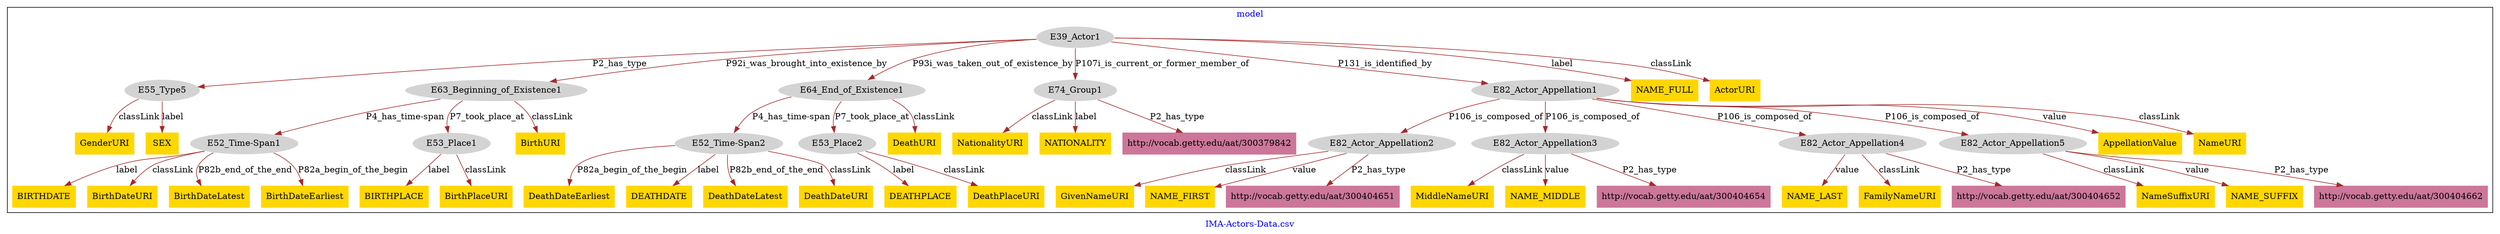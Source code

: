 digraph n0 {
fontcolor="blue"
remincross="true"
label="IMA-Actors-Data.csv"
subgraph cluster {
label="model"
n2[style="filled",color="white",fillcolor="lightgray",label="E39_Actor1"];
n3[style="filled",color="white",fillcolor="lightgray",label="E55_Type5"];
n4[style="filled",color="white",fillcolor="lightgray",label="E63_Beginning_of_Existence1"];
n5[style="filled",color="white",fillcolor="lightgray",label="E64_End_of_Existence1"];
n6[style="filled",color="white",fillcolor="lightgray",label="E74_Group1"];
n7[style="filled",color="white",fillcolor="lightgray",label="E82_Actor_Appellation1"];
n8[style="filled",color="white",fillcolor="lightgray",label="E52_Time-Span1"];
n9[style="filled",color="white",fillcolor="lightgray",label="E53_Place1"];
n10[style="filled",color="white",fillcolor="lightgray",label="E52_Time-Span2"];
n11[style="filled",color="white",fillcolor="lightgray",label="E53_Place2"];
n12[style="filled",color="white",fillcolor="lightgray",label="E82_Actor_Appellation2"];
n13[style="filled",color="white",fillcolor="lightgray",label="E82_Actor_Appellation3"];
n14[style="filled",color="white",fillcolor="lightgray",label="E82_Actor_Appellation4"];
n15[style="filled",color="white",fillcolor="lightgray",label="E82_Actor_Appellation5"];
n16[shape="plaintext",style="filled",fillcolor="gold",label="DeathDateEarliest"];
n17[shape="plaintext",style="filled",fillcolor="gold",label="GenderURI"];
n18[shape="plaintext",style="filled",fillcolor="gold",label="DEATHDATE"];
n19[shape="plaintext",style="filled",fillcolor="gold",label="BIRTHPLACE"];
n20[shape="plaintext",style="filled",fillcolor="gold",label="BIRTHDATE"];
n21[shape="plaintext",style="filled",fillcolor="gold",label="MiddleNameURI"];
n22[shape="plaintext",style="filled",fillcolor="gold",label="SEX"];
n23[shape="plaintext",style="filled",fillcolor="gold",label="BirthDateURI"];
n24[shape="plaintext",style="filled",fillcolor="gold",label="NationalityURI"];
n25[shape="plaintext",style="filled",fillcolor="gold",label="BirthPlaceURI"];
n26[shape="plaintext",style="filled",fillcolor="gold",label="DEATHPLACE"];
n27[shape="plaintext",style="filled",fillcolor="gold",label="NATIONALITY"];
n28[shape="plaintext",style="filled",fillcolor="gold",label="GivenNameURI"];
n29[shape="plaintext",style="filled",fillcolor="gold",label="DeathDateLatest"];
n30[shape="plaintext",style="filled",fillcolor="gold",label="AppellationValue"];
n31[shape="plaintext",style="filled",fillcolor="gold",label="NameSuffixURI"];
n32[shape="plaintext",style="filled",fillcolor="gold",label="DeathURI"];
n33[shape="plaintext",style="filled",fillcolor="gold",label="NAME_LAST"];
n34[shape="plaintext",style="filled",fillcolor="gold",label="NAME_SUFFIX"];
n35[shape="plaintext",style="filled",fillcolor="gold",label="BirthURI"];
n36[shape="plaintext",style="filled",fillcolor="gold",label="NAME_FIRST"];
n37[shape="plaintext",style="filled",fillcolor="gold",label="NAME_MIDDLE"];
n38[shape="plaintext",style="filled",fillcolor="gold",label="NAME_FULL"];
n39[shape="plaintext",style="filled",fillcolor="gold",label="BirthDateLatest"];
n40[shape="plaintext",style="filled",fillcolor="gold",label="DeathDateURI"];
n41[shape="plaintext",style="filled",fillcolor="gold",label="BirthDateEarliest"];
n42[shape="plaintext",style="filled",fillcolor="gold",label="FamilyNameURI"];
n43[shape="plaintext",style="filled",fillcolor="gold",label="ActorURI"];
n44[shape="plaintext",style="filled",fillcolor="gold",label="DeathPlaceURI"];
n45[shape="plaintext",style="filled",fillcolor="gold",label="NameURI"];
n46[shape="plaintext",style="filled",fillcolor="#CC7799",label="http://vocab.getty.edu/aat/300404652"];
n47[shape="plaintext",style="filled",fillcolor="#CC7799",label="http://vocab.getty.edu/aat/300404651"];
n48[shape="plaintext",style="filled",fillcolor="#CC7799",label="http://vocab.getty.edu/aat/300379842"];
n49[shape="plaintext",style="filled",fillcolor="#CC7799",label="http://vocab.getty.edu/aat/300404654"];
n50[shape="plaintext",style="filled",fillcolor="#CC7799",label="http://vocab.getty.edu/aat/300404662"];
}
n2 -> n3[color="brown",fontcolor="black",label="P2_has_type"]
n2 -> n4[color="brown",fontcolor="black",label="P92i_was_brought_into_existence_by"]
n2 -> n5[color="brown",fontcolor="black",label="P93i_was_taken_out_of_existence_by"]
n2 -> n6[color="brown",fontcolor="black",label="P107i_is_current_or_former_member_of"]
n2 -> n7[color="brown",fontcolor="black",label="P131_is_identified_by"]
n4 -> n8[color="brown",fontcolor="black",label="P4_has_time-span"]
n4 -> n9[color="brown",fontcolor="black",label="P7_took_place_at"]
n5 -> n10[color="brown",fontcolor="black",label="P4_has_time-span"]
n5 -> n11[color="brown",fontcolor="black",label="P7_took_place_at"]
n7 -> n12[color="brown",fontcolor="black",label="P106_is_composed_of"]
n7 -> n13[color="brown",fontcolor="black",label="P106_is_composed_of"]
n7 -> n14[color="brown",fontcolor="black",label="P106_is_composed_of"]
n7 -> n15[color="brown",fontcolor="black",label="P106_is_composed_of"]
n10 -> n16[color="brown",fontcolor="black",label="P82a_begin_of_the_begin"]
n3 -> n17[color="brown",fontcolor="black",label="classLink"]
n10 -> n18[color="brown",fontcolor="black",label="label"]
n9 -> n19[color="brown",fontcolor="black",label="label"]
n8 -> n20[color="brown",fontcolor="black",label="label"]
n13 -> n21[color="brown",fontcolor="black",label="classLink"]
n3 -> n22[color="brown",fontcolor="black",label="label"]
n8 -> n23[color="brown",fontcolor="black",label="classLink"]
n6 -> n24[color="brown",fontcolor="black",label="classLink"]
n9 -> n25[color="brown",fontcolor="black",label="classLink"]
n11 -> n26[color="brown",fontcolor="black",label="label"]
n6 -> n27[color="brown",fontcolor="black",label="label"]
n12 -> n28[color="brown",fontcolor="black",label="classLink"]
n10 -> n29[color="brown",fontcolor="black",label="P82b_end_of_the_end"]
n7 -> n30[color="brown",fontcolor="black",label="value"]
n15 -> n31[color="brown",fontcolor="black",label="classLink"]
n5 -> n32[color="brown",fontcolor="black",label="classLink"]
n14 -> n33[color="brown",fontcolor="black",label="value"]
n15 -> n34[color="brown",fontcolor="black",label="value"]
n4 -> n35[color="brown",fontcolor="black",label="classLink"]
n12 -> n36[color="brown",fontcolor="black",label="value"]
n13 -> n37[color="brown",fontcolor="black",label="value"]
n2 -> n38[color="brown",fontcolor="black",label="label"]
n8 -> n39[color="brown",fontcolor="black",label="P82b_end_of_the_end"]
n10 -> n40[color="brown",fontcolor="black",label="classLink"]
n8 -> n41[color="brown",fontcolor="black",label="P82a_begin_of_the_begin"]
n14 -> n42[color="brown",fontcolor="black",label="classLink"]
n2 -> n43[color="brown",fontcolor="black",label="classLink"]
n11 -> n44[color="brown",fontcolor="black",label="classLink"]
n7 -> n45[color="brown",fontcolor="black",label="classLink"]
n14 -> n46[color="brown",fontcolor="black",label="P2_has_type"]
n12 -> n47[color="brown",fontcolor="black",label="P2_has_type"]
n6 -> n48[color="brown",fontcolor="black",label="P2_has_type"]
n13 -> n49[color="brown",fontcolor="black",label="P2_has_type"]
n15 -> n50[color="brown",fontcolor="black",label="P2_has_type"]
}
